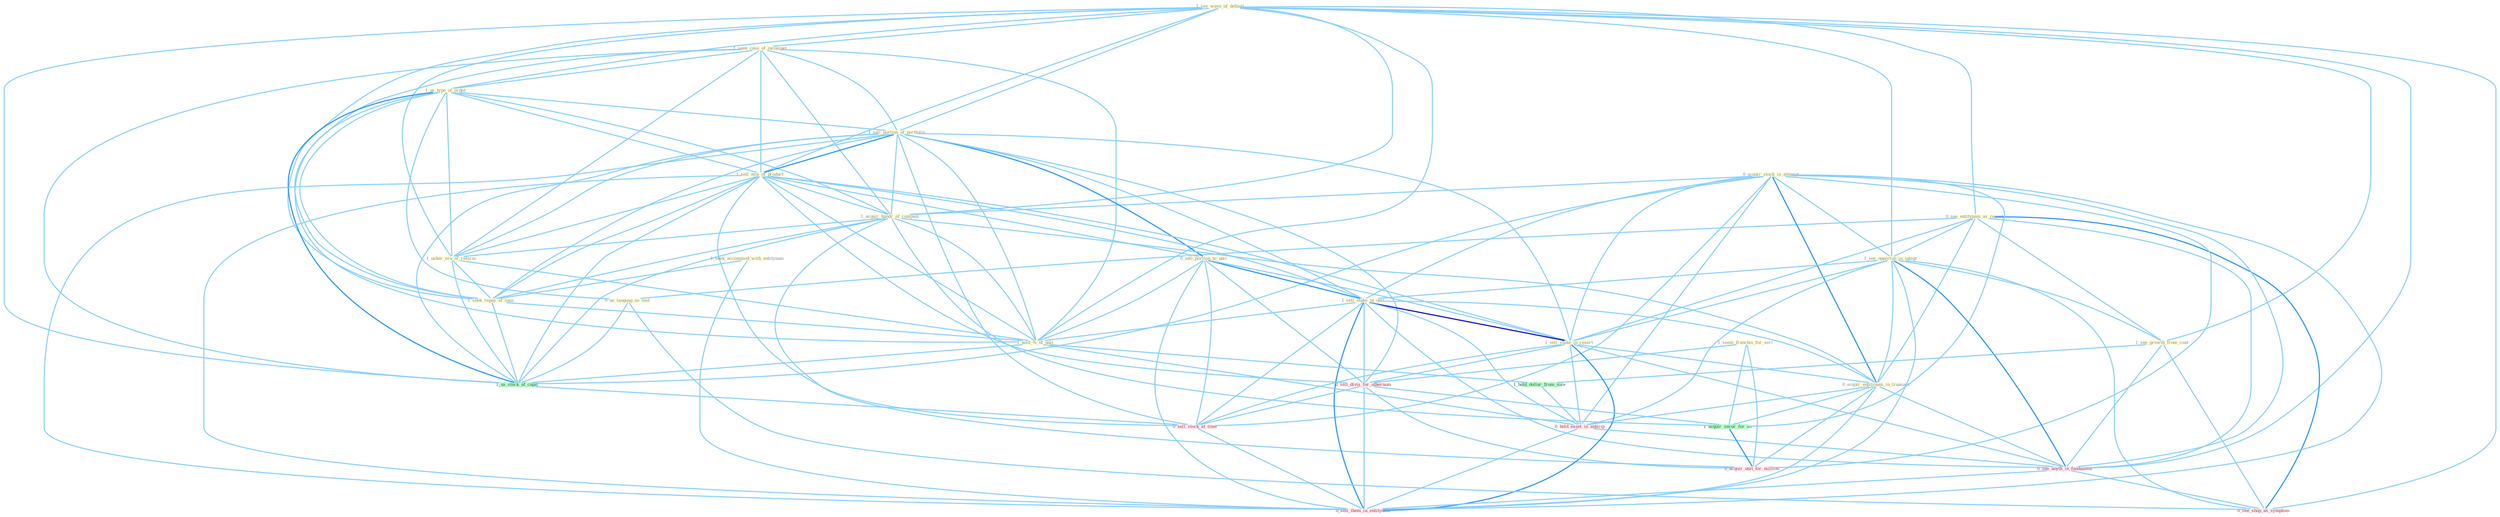 Graph G{ 
    node
    [shape=polygon,style=filled,width=.5,height=.06,color="#BDFCC9",fixedsize=true,fontsize=4,
    fontcolor="#2f4f4f"];
    {node
    [color="#ffffe0", fontcolor="#8b7d6b"] "1_see_wave_of_default " "1_seen_case_of_incompet " "1_seem_franchis_for_seri " "1_us_type_of_order " "0_see_entitynam_as_resort " "0_acquir_stock_in_attempt " "1_sell_portion_of_portfolio " "1_sell_mix_of_product " "0_sell_portion_to_unit " "1_see_opportun_in_integr " "1_acquir_hundr_of_compani " "1_see_growth_from_coat " "1_seek_accommod_with_entitynam " "1_sell_stake_in_unit " "1_usher_era_of_reform " "1_sell_stake_in_resort " "1_seek_repay_of_loan " "0_us_languag_as_tool " "0_acquir_entitynam_in_transact " "1_hold_%_of_unit "}
{node [color="#fff0f5", fontcolor="#b22222"] "0_sell_divis_for_othernum " "0_hold_asset_in_anticip " "0_sell_stock_at_time " "0_see_anyth_in_fundament " "0_acquir_unit_for_million " "0_see_shop_as_symptom " "0_sell_them_in_entitynam "}
edge [color="#B0E2FF"];

	"1_see_wave_of_default " -- "1_seen_case_of_incompet " [w="1", color="#87cefa" ];
	"1_see_wave_of_default " -- "1_us_type_of_order " [w="1", color="#87cefa" ];
	"1_see_wave_of_default " -- "0_see_entitynam_as_resort " [w="1", color="#87cefa" ];
	"1_see_wave_of_default " -- "1_sell_portion_of_portfolio " [w="1", color="#87cefa" ];
	"1_see_wave_of_default " -- "1_sell_mix_of_product " [w="1", color="#87cefa" ];
	"1_see_wave_of_default " -- "1_see_opportun_in_integr " [w="1", color="#87cefa" ];
	"1_see_wave_of_default " -- "1_acquir_hundr_of_compani " [w="1", color="#87cefa" ];
	"1_see_wave_of_default " -- "1_see_growth_from_coat " [w="1", color="#87cefa" ];
	"1_see_wave_of_default " -- "1_usher_era_of_reform " [w="1", color="#87cefa" ];
	"1_see_wave_of_default " -- "1_seek_repay_of_loan " [w="1", color="#87cefa" ];
	"1_see_wave_of_default " -- "1_hold_%_of_unit " [w="1", color="#87cefa" ];
	"1_see_wave_of_default " -- "1_us_stock_of_capit " [w="1", color="#87cefa" ];
	"1_see_wave_of_default " -- "0_see_anyth_in_fundament " [w="1", color="#87cefa" ];
	"1_see_wave_of_default " -- "0_see_shop_as_symptom " [w="1", color="#87cefa" ];
	"1_seen_case_of_incompet " -- "1_us_type_of_order " [w="1", color="#87cefa" ];
	"1_seen_case_of_incompet " -- "1_sell_portion_of_portfolio " [w="1", color="#87cefa" ];
	"1_seen_case_of_incompet " -- "1_sell_mix_of_product " [w="1", color="#87cefa" ];
	"1_seen_case_of_incompet " -- "1_acquir_hundr_of_compani " [w="1", color="#87cefa" ];
	"1_seen_case_of_incompet " -- "1_usher_era_of_reform " [w="1", color="#87cefa" ];
	"1_seen_case_of_incompet " -- "1_seek_repay_of_loan " [w="1", color="#87cefa" ];
	"1_seen_case_of_incompet " -- "1_hold_%_of_unit " [w="1", color="#87cefa" ];
	"1_seen_case_of_incompet " -- "1_us_stock_of_capit " [w="1", color="#87cefa" ];
	"1_seem_franchis_for_seri " -- "0_sell_divis_for_othernum " [w="1", color="#87cefa" ];
	"1_seem_franchis_for_seri " -- "1_acquir_secur_for_an " [w="1", color="#87cefa" ];
	"1_seem_franchis_for_seri " -- "0_acquir_unit_for_million " [w="1", color="#87cefa" ];
	"1_us_type_of_order " -- "1_sell_portion_of_portfolio " [w="1", color="#87cefa" ];
	"1_us_type_of_order " -- "1_sell_mix_of_product " [w="1", color="#87cefa" ];
	"1_us_type_of_order " -- "1_acquir_hundr_of_compani " [w="1", color="#87cefa" ];
	"1_us_type_of_order " -- "1_usher_era_of_reform " [w="1", color="#87cefa" ];
	"1_us_type_of_order " -- "1_seek_repay_of_loan " [w="1", color="#87cefa" ];
	"1_us_type_of_order " -- "0_us_languag_as_tool " [w="1", color="#87cefa" ];
	"1_us_type_of_order " -- "1_hold_%_of_unit " [w="1", color="#87cefa" ];
	"1_us_type_of_order " -- "1_us_stock_of_capit " [w="2", color="#1e90ff" , len=0.8];
	"0_see_entitynam_as_resort " -- "1_see_opportun_in_integr " [w="1", color="#87cefa" ];
	"0_see_entitynam_as_resort " -- "1_see_growth_from_coat " [w="1", color="#87cefa" ];
	"0_see_entitynam_as_resort " -- "1_sell_stake_in_resort " [w="1", color="#87cefa" ];
	"0_see_entitynam_as_resort " -- "0_us_languag_as_tool " [w="1", color="#87cefa" ];
	"0_see_entitynam_as_resort " -- "0_acquir_entitynam_in_transact " [w="1", color="#87cefa" ];
	"0_see_entitynam_as_resort " -- "0_see_anyth_in_fundament " [w="1", color="#87cefa" ];
	"0_see_entitynam_as_resort " -- "0_see_shop_as_symptom " [w="2", color="#1e90ff" , len=0.8];
	"0_acquir_stock_in_attempt " -- "1_see_opportun_in_integr " [w="1", color="#87cefa" ];
	"0_acquir_stock_in_attempt " -- "1_acquir_hundr_of_compani " [w="1", color="#87cefa" ];
	"0_acquir_stock_in_attempt " -- "1_sell_stake_in_unit " [w="1", color="#87cefa" ];
	"0_acquir_stock_in_attempt " -- "1_sell_stake_in_resort " [w="1", color="#87cefa" ];
	"0_acquir_stock_in_attempt " -- "0_acquir_entitynam_in_transact " [w="2", color="#1e90ff" , len=0.8];
	"0_acquir_stock_in_attempt " -- "1_acquir_secur_for_an " [w="1", color="#87cefa" ];
	"0_acquir_stock_in_attempt " -- "1_us_stock_of_capit " [w="1", color="#87cefa" ];
	"0_acquir_stock_in_attempt " -- "0_hold_asset_in_anticip " [w="1", color="#87cefa" ];
	"0_acquir_stock_in_attempt " -- "0_sell_stock_at_time " [w="1", color="#87cefa" ];
	"0_acquir_stock_in_attempt " -- "0_see_anyth_in_fundament " [w="1", color="#87cefa" ];
	"0_acquir_stock_in_attempt " -- "0_acquir_unit_for_million " [w="1", color="#87cefa" ];
	"0_acquir_stock_in_attempt " -- "0_sell_them_in_entitynam " [w="1", color="#87cefa" ];
	"1_sell_portion_of_portfolio " -- "1_sell_mix_of_product " [w="2", color="#1e90ff" , len=0.8];
	"1_sell_portion_of_portfolio " -- "0_sell_portion_to_unit " [w="2", color="#1e90ff" , len=0.8];
	"1_sell_portion_of_portfolio " -- "1_acquir_hundr_of_compani " [w="1", color="#87cefa" ];
	"1_sell_portion_of_portfolio " -- "1_sell_stake_in_unit " [w="1", color="#87cefa" ];
	"1_sell_portion_of_portfolio " -- "1_usher_era_of_reform " [w="1", color="#87cefa" ];
	"1_sell_portion_of_portfolio " -- "1_sell_stake_in_resort " [w="1", color="#87cefa" ];
	"1_sell_portion_of_portfolio " -- "1_seek_repay_of_loan " [w="1", color="#87cefa" ];
	"1_sell_portion_of_portfolio " -- "1_hold_%_of_unit " [w="1", color="#87cefa" ];
	"1_sell_portion_of_portfolio " -- "0_sell_divis_for_othernum " [w="1", color="#87cefa" ];
	"1_sell_portion_of_portfolio " -- "1_us_stock_of_capit " [w="1", color="#87cefa" ];
	"1_sell_portion_of_portfolio " -- "0_sell_stock_at_time " [w="1", color="#87cefa" ];
	"1_sell_portion_of_portfolio " -- "0_sell_them_in_entitynam " [w="1", color="#87cefa" ];
	"1_sell_mix_of_product " -- "0_sell_portion_to_unit " [w="1", color="#87cefa" ];
	"1_sell_mix_of_product " -- "1_acquir_hundr_of_compani " [w="1", color="#87cefa" ];
	"1_sell_mix_of_product " -- "1_sell_stake_in_unit " [w="1", color="#87cefa" ];
	"1_sell_mix_of_product " -- "1_usher_era_of_reform " [w="1", color="#87cefa" ];
	"1_sell_mix_of_product " -- "1_sell_stake_in_resort " [w="1", color="#87cefa" ];
	"1_sell_mix_of_product " -- "1_seek_repay_of_loan " [w="1", color="#87cefa" ];
	"1_sell_mix_of_product " -- "1_hold_%_of_unit " [w="1", color="#87cefa" ];
	"1_sell_mix_of_product " -- "0_sell_divis_for_othernum " [w="1", color="#87cefa" ];
	"1_sell_mix_of_product " -- "1_us_stock_of_capit " [w="1", color="#87cefa" ];
	"1_sell_mix_of_product " -- "0_sell_stock_at_time " [w="1", color="#87cefa" ];
	"1_sell_mix_of_product " -- "0_sell_them_in_entitynam " [w="1", color="#87cefa" ];
	"0_sell_portion_to_unit " -- "1_sell_stake_in_unit " [w="2", color="#1e90ff" , len=0.8];
	"0_sell_portion_to_unit " -- "1_sell_stake_in_resort " [w="1", color="#87cefa" ];
	"0_sell_portion_to_unit " -- "1_hold_%_of_unit " [w="1", color="#87cefa" ];
	"0_sell_portion_to_unit " -- "0_sell_divis_for_othernum " [w="1", color="#87cefa" ];
	"0_sell_portion_to_unit " -- "0_sell_stock_at_time " [w="1", color="#87cefa" ];
	"0_sell_portion_to_unit " -- "0_sell_them_in_entitynam " [w="1", color="#87cefa" ];
	"1_see_opportun_in_integr " -- "1_see_growth_from_coat " [w="1", color="#87cefa" ];
	"1_see_opportun_in_integr " -- "1_sell_stake_in_unit " [w="1", color="#87cefa" ];
	"1_see_opportun_in_integr " -- "1_sell_stake_in_resort " [w="1", color="#87cefa" ];
	"1_see_opportun_in_integr " -- "0_acquir_entitynam_in_transact " [w="1", color="#87cefa" ];
	"1_see_opportun_in_integr " -- "0_hold_asset_in_anticip " [w="1", color="#87cefa" ];
	"1_see_opportun_in_integr " -- "0_see_anyth_in_fundament " [w="2", color="#1e90ff" , len=0.8];
	"1_see_opportun_in_integr " -- "0_see_shop_as_symptom " [w="1", color="#87cefa" ];
	"1_see_opportun_in_integr " -- "0_sell_them_in_entitynam " [w="1", color="#87cefa" ];
	"1_acquir_hundr_of_compani " -- "1_usher_era_of_reform " [w="1", color="#87cefa" ];
	"1_acquir_hundr_of_compani " -- "1_seek_repay_of_loan " [w="1", color="#87cefa" ];
	"1_acquir_hundr_of_compani " -- "0_acquir_entitynam_in_transact " [w="1", color="#87cefa" ];
	"1_acquir_hundr_of_compani " -- "1_hold_%_of_unit " [w="1", color="#87cefa" ];
	"1_acquir_hundr_of_compani " -- "1_acquir_secur_for_an " [w="1", color="#87cefa" ];
	"1_acquir_hundr_of_compani " -- "1_us_stock_of_capit " [w="1", color="#87cefa" ];
	"1_acquir_hundr_of_compani " -- "0_acquir_unit_for_million " [w="1", color="#87cefa" ];
	"1_see_growth_from_coat " -- "1_hold_dollar_from_sale " [w="1", color="#87cefa" ];
	"1_see_growth_from_coat " -- "0_see_anyth_in_fundament " [w="1", color="#87cefa" ];
	"1_see_growth_from_coat " -- "0_see_shop_as_symptom " [w="1", color="#87cefa" ];
	"1_seek_accommod_with_entitynam " -- "1_seek_repay_of_loan " [w="1", color="#87cefa" ];
	"1_seek_accommod_with_entitynam " -- "0_sell_them_in_entitynam " [w="1", color="#87cefa" ];
	"1_sell_stake_in_unit " -- "1_sell_stake_in_resort " [w="3", color="#0000cd" , len=0.6];
	"1_sell_stake_in_unit " -- "0_acquir_entitynam_in_transact " [w="1", color="#87cefa" ];
	"1_sell_stake_in_unit " -- "1_hold_%_of_unit " [w="1", color="#87cefa" ];
	"1_sell_stake_in_unit " -- "0_sell_divis_for_othernum " [w="1", color="#87cefa" ];
	"1_sell_stake_in_unit " -- "0_hold_asset_in_anticip " [w="1", color="#87cefa" ];
	"1_sell_stake_in_unit " -- "0_sell_stock_at_time " [w="1", color="#87cefa" ];
	"1_sell_stake_in_unit " -- "0_see_anyth_in_fundament " [w="1", color="#87cefa" ];
	"1_sell_stake_in_unit " -- "0_sell_them_in_entitynam " [w="2", color="#1e90ff" , len=0.8];
	"1_usher_era_of_reform " -- "1_seek_repay_of_loan " [w="1", color="#87cefa" ];
	"1_usher_era_of_reform " -- "1_hold_%_of_unit " [w="1", color="#87cefa" ];
	"1_usher_era_of_reform " -- "1_us_stock_of_capit " [w="1", color="#87cefa" ];
	"1_sell_stake_in_resort " -- "0_acquir_entitynam_in_transact " [w="1", color="#87cefa" ];
	"1_sell_stake_in_resort " -- "0_sell_divis_for_othernum " [w="1", color="#87cefa" ];
	"1_sell_stake_in_resort " -- "0_hold_asset_in_anticip " [w="1", color="#87cefa" ];
	"1_sell_stake_in_resort " -- "0_sell_stock_at_time " [w="1", color="#87cefa" ];
	"1_sell_stake_in_resort " -- "0_see_anyth_in_fundament " [w="1", color="#87cefa" ];
	"1_sell_stake_in_resort " -- "0_sell_them_in_entitynam " [w="2", color="#1e90ff" , len=0.8];
	"1_seek_repay_of_loan " -- "1_hold_%_of_unit " [w="1", color="#87cefa" ];
	"1_seek_repay_of_loan " -- "1_us_stock_of_capit " [w="1", color="#87cefa" ];
	"0_us_languag_as_tool " -- "1_us_stock_of_capit " [w="1", color="#87cefa" ];
	"0_us_languag_as_tool " -- "0_see_shop_as_symptom " [w="1", color="#87cefa" ];
	"0_acquir_entitynam_in_transact " -- "1_acquir_secur_for_an " [w="1", color="#87cefa" ];
	"0_acquir_entitynam_in_transact " -- "0_hold_asset_in_anticip " [w="1", color="#87cefa" ];
	"0_acquir_entitynam_in_transact " -- "0_see_anyth_in_fundament " [w="1", color="#87cefa" ];
	"0_acquir_entitynam_in_transact " -- "0_acquir_unit_for_million " [w="1", color="#87cefa" ];
	"0_acquir_entitynam_in_transact " -- "0_sell_them_in_entitynam " [w="1", color="#87cefa" ];
	"1_hold_%_of_unit " -- "1_us_stock_of_capit " [w="1", color="#87cefa" ];
	"1_hold_%_of_unit " -- "1_hold_dollar_from_sale " [w="1", color="#87cefa" ];
	"1_hold_%_of_unit " -- "0_hold_asset_in_anticip " [w="1", color="#87cefa" ];
	"0_sell_divis_for_othernum " -- "1_acquir_secur_for_an " [w="1", color="#87cefa" ];
	"0_sell_divis_for_othernum " -- "0_sell_stock_at_time " [w="1", color="#87cefa" ];
	"0_sell_divis_for_othernum " -- "0_acquir_unit_for_million " [w="1", color="#87cefa" ];
	"0_sell_divis_for_othernum " -- "0_sell_them_in_entitynam " [w="1", color="#87cefa" ];
	"1_acquir_secur_for_an " -- "0_acquir_unit_for_million " [w="2", color="#1e90ff" , len=0.8];
	"1_us_stock_of_capit " -- "0_sell_stock_at_time " [w="1", color="#87cefa" ];
	"1_hold_dollar_from_sale " -- "0_hold_asset_in_anticip " [w="1", color="#87cefa" ];
	"0_hold_asset_in_anticip " -- "0_see_anyth_in_fundament " [w="1", color="#87cefa" ];
	"0_hold_asset_in_anticip " -- "0_sell_them_in_entitynam " [w="1", color="#87cefa" ];
	"0_sell_stock_at_time " -- "0_sell_them_in_entitynam " [w="1", color="#87cefa" ];
	"0_see_anyth_in_fundament " -- "0_see_shop_as_symptom " [w="1", color="#87cefa" ];
	"0_see_anyth_in_fundament " -- "0_sell_them_in_entitynam " [w="1", color="#87cefa" ];
}